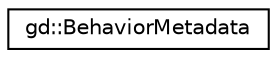digraph "Graphical Class Hierarchy"
{
  edge [fontname="Helvetica",fontsize="10",labelfontname="Helvetica",labelfontsize="10"];
  node [fontname="Helvetica",fontsize="10",shape=record];
  rankdir="LR";
  Node1 [label="gd::BehaviorMetadata",height=0.2,width=0.4,color="black", fillcolor="white", style="filled",URL="$classgd_1_1_behavior_metadata.html",tooltip="Contains user-friendly information about a behavior type. "];
}
